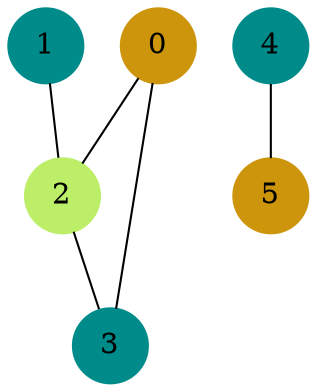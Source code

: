 graph G {
0 [shape=circle, style=filled, color= darkgoldenrod3];
0 -- 2;
0 -- 3;
1 [shape=circle, style=filled, color= cyan4];
1 -- 2;
2 [shape=circle, style=filled, color= darkolivegreen2];
2 -- 3;
3 [shape=circle, style=filled, color= cyan4];
4 [shape=circle, style=filled, color= cyan4];
4 -- 5;
5 [shape=circle, style=filled, color= darkgoldenrod3];
}